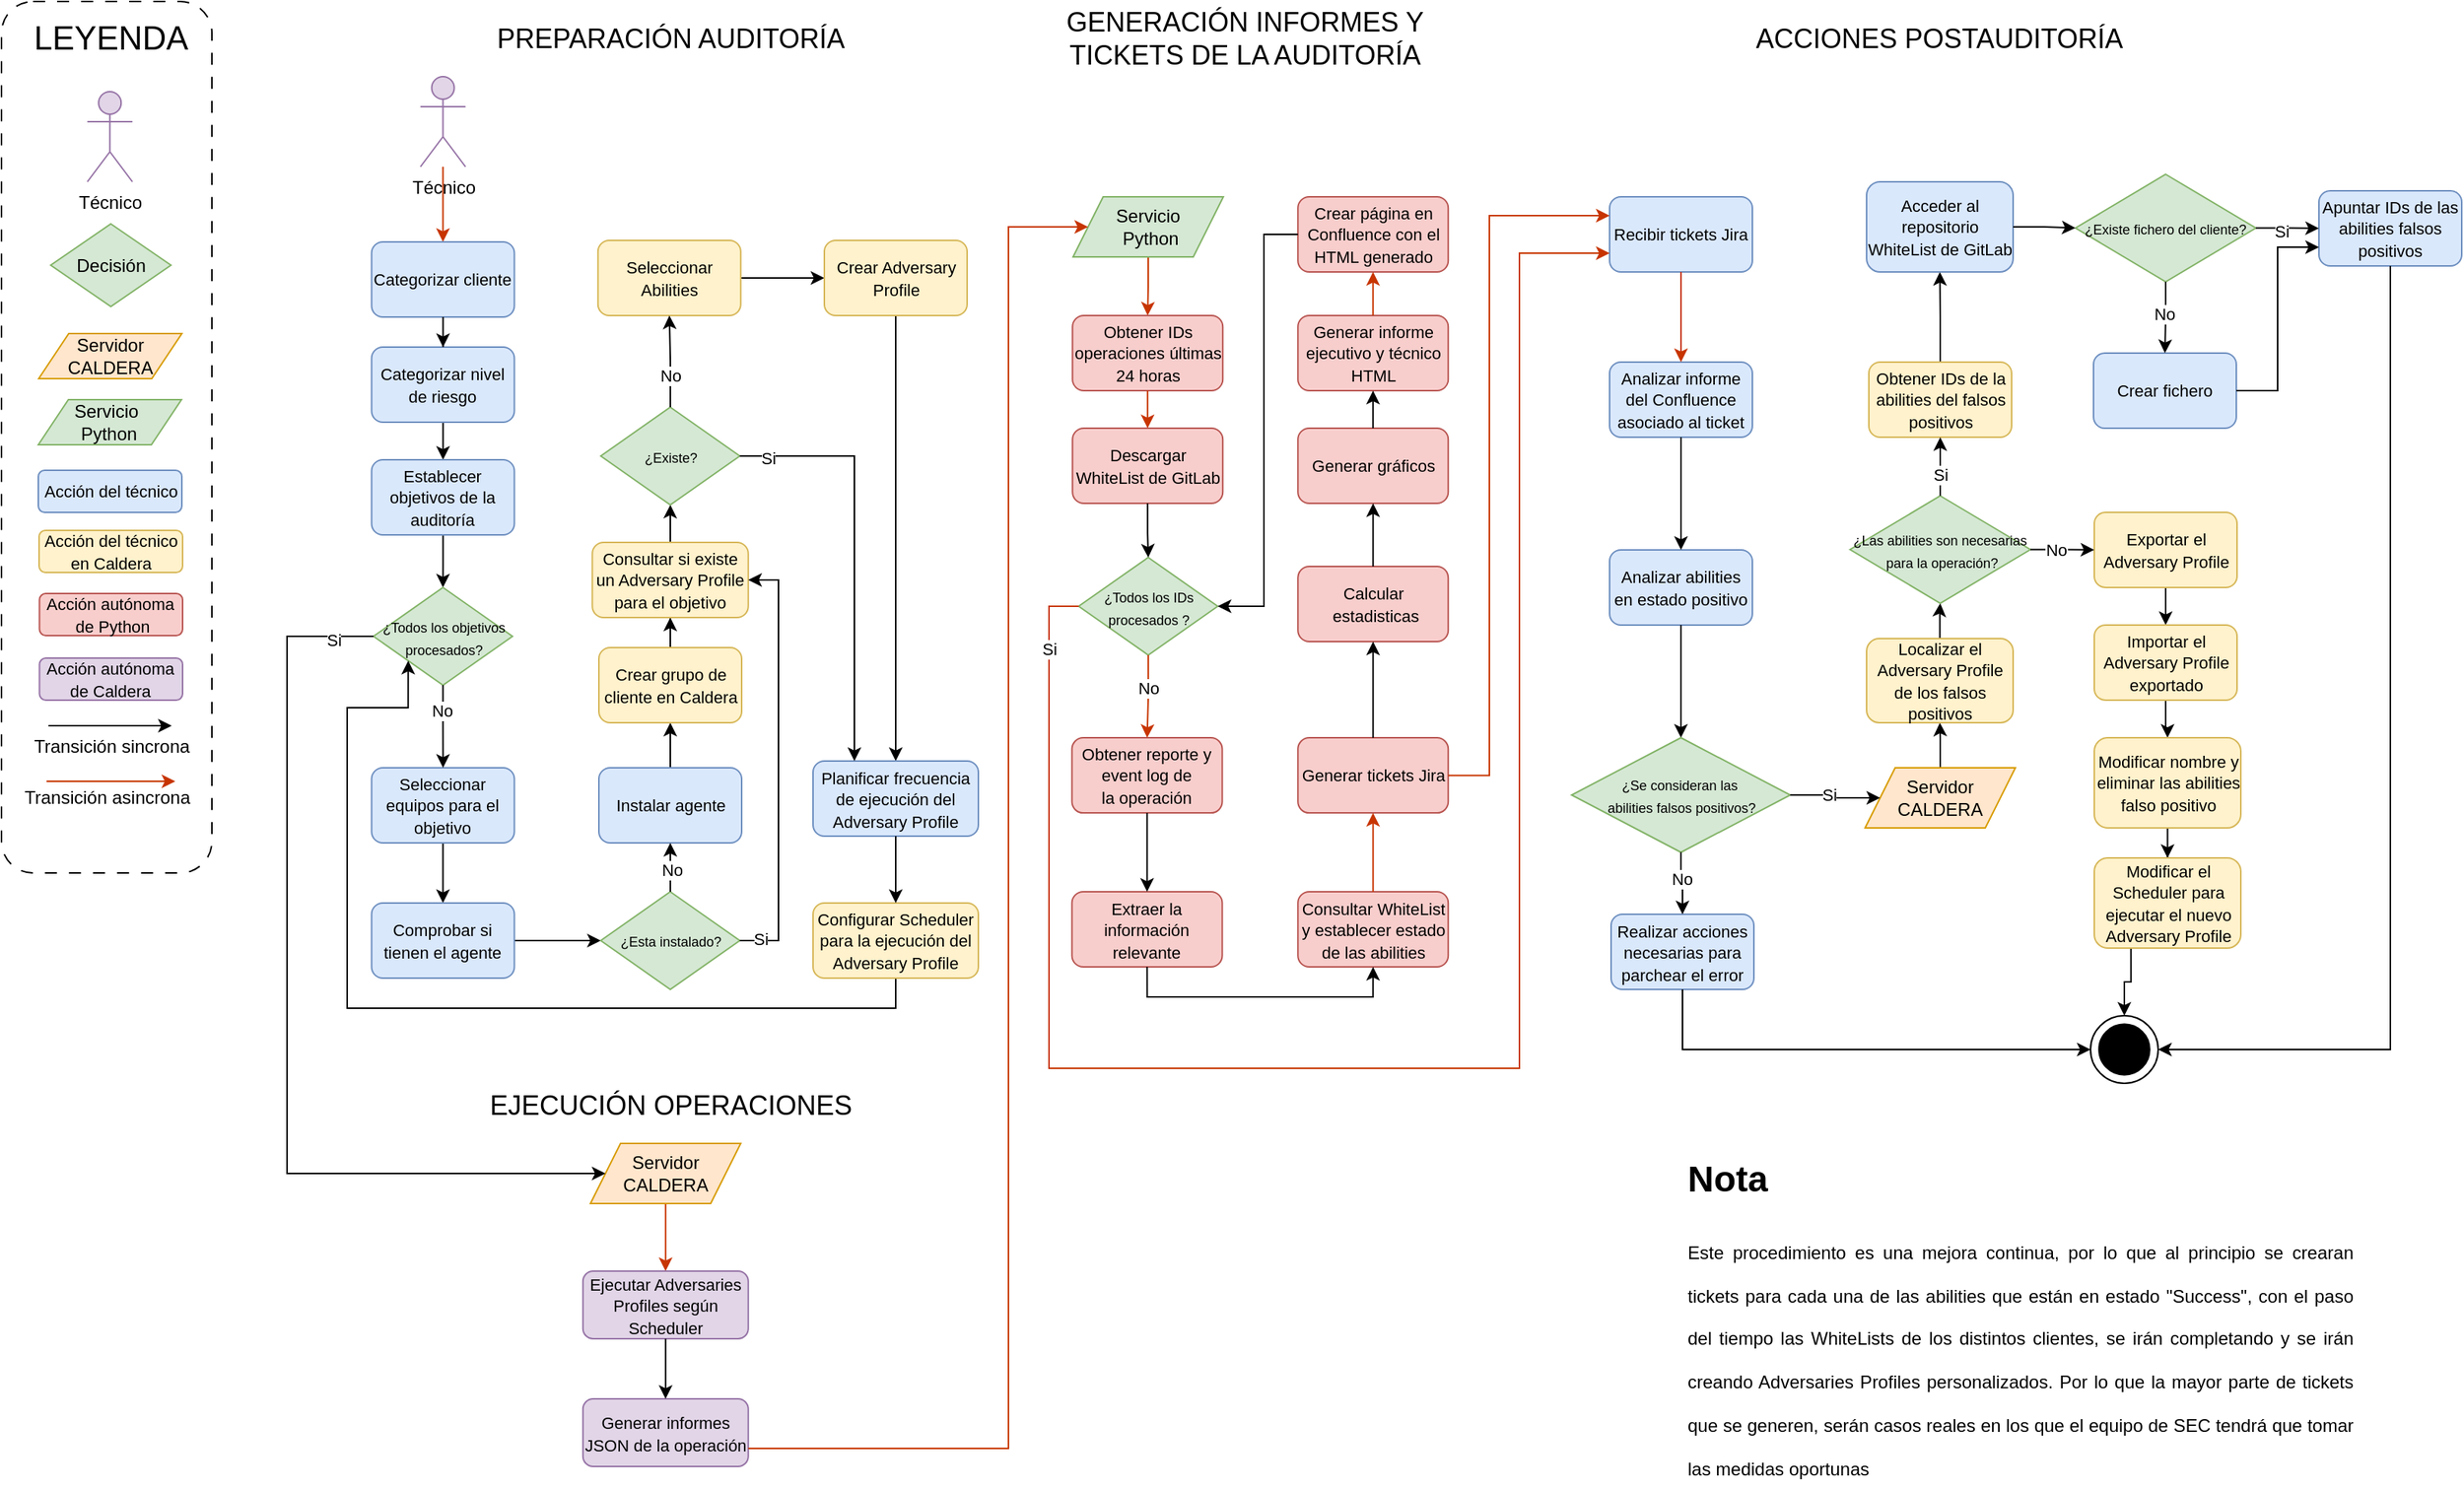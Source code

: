 <mxfile version="26.2.14">
  <diagram name="Page-1" id="4lJt6n3KHaHlPGgfd8Rw">
    <mxGraphModel dx="940" dy="547" grid="1" gridSize="10" guides="1" tooltips="1" connect="1" arrows="1" fold="1" page="1" pageScale="1" pageWidth="850" pageHeight="1100" math="0" shadow="0">
      <root>
        <mxCell id="0" />
        <mxCell id="1" parent="0" />
        <mxCell id="jFbIORV-L13zto1CHayP-26" style="edgeStyle=orthogonalEdgeStyle;rounded=0;orthogonalLoop=1;jettySize=auto;html=1;entryX=0.5;entryY=0;entryDx=0;entryDy=0;fillColor=#fa6800;strokeColor=#C73500;" parent="1" source="jFbIORV-L13zto1CHayP-18" target="jFbIORV-L13zto1CHayP-21" edge="1">
          <mxGeometry relative="1" as="geometry" />
        </mxCell>
        <mxCell id="jFbIORV-L13zto1CHayP-18" value="Técnico" style="shape=umlActor;verticalLabelPosition=bottom;verticalAlign=top;html=1;outlineConnect=0;fillColor=#e1d5e7;strokeColor=#9673a6;" parent="1" vertex="1">
          <mxGeometry x="288.75" y="60" width="30" height="60" as="geometry" />
        </mxCell>
        <mxCell id="jFbIORV-L13zto1CHayP-20" value="" style="group" parent="1" vertex="1" connectable="0">
          <mxGeometry x="256.25" y="170" width="95" height="50" as="geometry" />
        </mxCell>
        <mxCell id="jFbIORV-L13zto1CHayP-21" value="&lt;font style=&quot;font-size: 11px;&quot;&gt;Categorizar cliente&lt;/font&gt;" style="rounded=1;whiteSpace=wrap;html=1;fillColor=#dae8fc;strokeColor=#6c8ebf;" parent="jFbIORV-L13zto1CHayP-20" vertex="1">
          <mxGeometry width="95" height="50" as="geometry" />
        </mxCell>
        <mxCell id="jFbIORV-L13zto1CHayP-32" value="" style="edgeStyle=orthogonalEdgeStyle;rounded=0;orthogonalLoop=1;jettySize=auto;html=1;" parent="1" source="jFbIORV-L13zto1CHayP-28" target="jFbIORV-L13zto1CHayP-31" edge="1">
          <mxGeometry relative="1" as="geometry" />
        </mxCell>
        <mxCell id="jFbIORV-L13zto1CHayP-28" value="&lt;font style=&quot;font-size: 11px;&quot;&gt;Categorizar nivel de riesgo&lt;/font&gt;" style="rounded=1;whiteSpace=wrap;html=1;fillColor=#dae8fc;strokeColor=#6c8ebf;" parent="1" vertex="1">
          <mxGeometry x="256.25" y="240" width="95" height="50" as="geometry" />
        </mxCell>
        <mxCell id="jFbIORV-L13zto1CHayP-30" value="" style="edgeStyle=orthogonalEdgeStyle;rounded=0;orthogonalLoop=1;jettySize=auto;html=1;" parent="1" source="jFbIORV-L13zto1CHayP-21" target="jFbIORV-L13zto1CHayP-28" edge="1">
          <mxGeometry relative="1" as="geometry" />
        </mxCell>
        <mxCell id="jFbIORV-L13zto1CHayP-36" value="" style="edgeStyle=orthogonalEdgeStyle;rounded=0;orthogonalLoop=1;jettySize=auto;html=1;" parent="1" source="jFbIORV-L13zto1CHayP-31" target="jFbIORV-L13zto1CHayP-35" edge="1">
          <mxGeometry relative="1" as="geometry" />
        </mxCell>
        <mxCell id="jFbIORV-L13zto1CHayP-31" value="&lt;font style=&quot;font-size: 11px;&quot;&gt;Establecer objetivos de la auditoría&lt;/font&gt;" style="rounded=1;whiteSpace=wrap;html=1;fillColor=#dae8fc;strokeColor=#6c8ebf;" parent="1" vertex="1">
          <mxGeometry x="256.25" y="315" width="95" height="50" as="geometry" />
        </mxCell>
        <mxCell id="jFbIORV-L13zto1CHayP-34" value="" style="group" parent="1" vertex="1" connectable="0">
          <mxGeometry x="257.5" y="400" width="92.5" height="65" as="geometry" />
        </mxCell>
        <mxCell id="jFbIORV-L13zto1CHayP-35" value="&lt;font style=&quot;font-size: 9px;&quot;&gt;¿Todos los objetivos procesados?&lt;/font&gt;" style="rhombus;whiteSpace=wrap;html=1;fillColor=#d5e8d4;strokeColor=#82b366;" parent="jFbIORV-L13zto1CHayP-34" vertex="1">
          <mxGeometry width="92.5" height="65" as="geometry" />
        </mxCell>
        <mxCell id="jFbIORV-L13zto1CHayP-41" value="" style="edgeStyle=orthogonalEdgeStyle;rounded=0;orthogonalLoop=1;jettySize=auto;html=1;" parent="1" source="jFbIORV-L13zto1CHayP-37" target="jFbIORV-L13zto1CHayP-40" edge="1">
          <mxGeometry relative="1" as="geometry" />
        </mxCell>
        <mxCell id="jFbIORV-L13zto1CHayP-37" value="&lt;font style=&quot;font-size: 11px;&quot;&gt;Seleccionar equipos para el objetivo&lt;/font&gt;" style="rounded=1;whiteSpace=wrap;html=1;fillColor=#dae8fc;strokeColor=#6c8ebf;" parent="1" vertex="1">
          <mxGeometry x="256.25" y="520" width="95" height="50" as="geometry" />
        </mxCell>
        <mxCell id="jFbIORV-L13zto1CHayP-38" value="" style="edgeStyle=orthogonalEdgeStyle;rounded=0;orthogonalLoop=1;jettySize=auto;html=1;" parent="1" source="jFbIORV-L13zto1CHayP-35" target="jFbIORV-L13zto1CHayP-37" edge="1">
          <mxGeometry relative="1" as="geometry" />
        </mxCell>
        <mxCell id="jFbIORV-L13zto1CHayP-39" value="No" style="edgeLabel;html=1;align=center;verticalAlign=middle;resizable=0;points=[];" parent="jFbIORV-L13zto1CHayP-38" vertex="1" connectable="0">
          <mxGeometry x="-0.42" y="-1" relative="1" as="geometry">
            <mxPoint y="1" as="offset" />
          </mxGeometry>
        </mxCell>
        <mxCell id="jFbIORV-L13zto1CHayP-44" value="" style="edgeStyle=orthogonalEdgeStyle;rounded=0;orthogonalLoop=1;jettySize=auto;html=1;" parent="1" source="jFbIORV-L13zto1CHayP-40" target="jFbIORV-L13zto1CHayP-43" edge="1">
          <mxGeometry relative="1" as="geometry" />
        </mxCell>
        <mxCell id="jFbIORV-L13zto1CHayP-40" value="&lt;font style=&quot;font-size: 11px;&quot;&gt;Comprobar si tienen el agente&lt;/font&gt;" style="rounded=1;whiteSpace=wrap;html=1;fillColor=#dae8fc;strokeColor=#6c8ebf;" parent="1" vertex="1">
          <mxGeometry x="256.25" y="610" width="95" height="50" as="geometry" />
        </mxCell>
        <mxCell id="jFbIORV-L13zto1CHayP-42" value="" style="group" parent="1" vertex="1" connectable="0">
          <mxGeometry x="408.75" y="602.5" width="92.5" height="65" as="geometry" />
        </mxCell>
        <mxCell id="jFbIORV-L13zto1CHayP-43" value="&lt;font style=&quot;font-size: 9px;&quot;&gt;¿Esta instalado?&lt;/font&gt;" style="rhombus;whiteSpace=wrap;html=1;fillColor=#d5e8d4;strokeColor=#82b366;" parent="jFbIORV-L13zto1CHayP-42" vertex="1">
          <mxGeometry width="92.5" height="65" as="geometry" />
        </mxCell>
        <mxCell id="jFbIORV-L13zto1CHayP-52" value="" style="edgeStyle=orthogonalEdgeStyle;rounded=0;orthogonalLoop=1;jettySize=auto;html=1;" parent="1" source="jFbIORV-L13zto1CHayP-47" target="jFbIORV-L13zto1CHayP-51" edge="1">
          <mxGeometry relative="1" as="geometry" />
        </mxCell>
        <mxCell id="jFbIORV-L13zto1CHayP-47" value="&lt;font style=&quot;font-size: 11px;&quot;&gt;Instalar agente&lt;/font&gt;" style="rounded=1;whiteSpace=wrap;html=1;fillColor=#dae8fc;strokeColor=#6c8ebf;" parent="1" vertex="1">
          <mxGeometry x="407.5" y="520" width="95" height="50" as="geometry" />
        </mxCell>
        <mxCell id="jFbIORV-L13zto1CHayP-49" style="edgeStyle=orthogonalEdgeStyle;rounded=0;orthogonalLoop=1;jettySize=auto;html=1;entryX=0.5;entryY=1;entryDx=0;entryDy=0;" parent="1" source="jFbIORV-L13zto1CHayP-43" target="jFbIORV-L13zto1CHayP-47" edge="1">
          <mxGeometry relative="1" as="geometry" />
        </mxCell>
        <mxCell id="jFbIORV-L13zto1CHayP-50" value="No" style="edgeLabel;html=1;align=center;verticalAlign=middle;resizable=0;points=[];" parent="jFbIORV-L13zto1CHayP-49" vertex="1" connectable="0">
          <mxGeometry x="-0.207" y="-1" relative="1" as="geometry">
            <mxPoint y="-2" as="offset" />
          </mxGeometry>
        </mxCell>
        <mxCell id="jFbIORV-L13zto1CHayP-57" value="" style="edgeStyle=orthogonalEdgeStyle;rounded=0;orthogonalLoop=1;jettySize=auto;html=1;" parent="1" source="jFbIORV-L13zto1CHayP-51" target="jFbIORV-L13zto1CHayP-56" edge="1">
          <mxGeometry relative="1" as="geometry" />
        </mxCell>
        <mxCell id="jFbIORV-L13zto1CHayP-51" value="&lt;font style=&quot;font-size: 11px;&quot;&gt;Crear grupo de cliente en Caldera&lt;/font&gt;" style="rounded=1;whiteSpace=wrap;html=1;fillColor=#fff2cc;strokeColor=#d6b656;" parent="1" vertex="1">
          <mxGeometry x="407.5" y="440" width="95" height="50" as="geometry" />
        </mxCell>
        <mxCell id="jFbIORV-L13zto1CHayP-62" value="" style="edgeStyle=orthogonalEdgeStyle;rounded=0;orthogonalLoop=1;jettySize=auto;html=1;" parent="1" source="jFbIORV-L13zto1CHayP-56" target="jFbIORV-L13zto1CHayP-61" edge="1">
          <mxGeometry relative="1" as="geometry" />
        </mxCell>
        <mxCell id="jFbIORV-L13zto1CHayP-56" value="&lt;font style=&quot;font-size: 11px;&quot;&gt;Consultar si existe un Adversary Profile para el objetivo&lt;/font&gt;" style="rounded=1;whiteSpace=wrap;html=1;fillColor=#fff2cc;strokeColor=#d6b656;" parent="1" vertex="1">
          <mxGeometry x="403.13" y="370" width="103.75" height="50" as="geometry" />
        </mxCell>
        <mxCell id="jFbIORV-L13zto1CHayP-58" style="edgeStyle=orthogonalEdgeStyle;rounded=0;orthogonalLoop=1;jettySize=auto;html=1;entryX=1;entryY=0.5;entryDx=0;entryDy=0;" parent="1" source="jFbIORV-L13zto1CHayP-43" target="jFbIORV-L13zto1CHayP-56" edge="1">
          <mxGeometry relative="1" as="geometry">
            <Array as="points">
              <mxPoint x="527" y="635" />
              <mxPoint x="527" y="395" />
            </Array>
          </mxGeometry>
        </mxCell>
        <mxCell id="jFbIORV-L13zto1CHayP-59" value="Si" style="edgeLabel;html=1;align=center;verticalAlign=middle;resizable=0;points=[];" parent="jFbIORV-L13zto1CHayP-58" vertex="1" connectable="0">
          <mxGeometry x="-0.905" y="1" relative="1" as="geometry">
            <mxPoint as="offset" />
          </mxGeometry>
        </mxCell>
        <mxCell id="jFbIORV-L13zto1CHayP-60" value="" style="group" parent="1" vertex="1" connectable="0">
          <mxGeometry x="408.75" y="280" width="92.5" height="65" as="geometry" />
        </mxCell>
        <mxCell id="jFbIORV-L13zto1CHayP-61" value="&lt;font style=&quot;font-size: 9px;&quot;&gt;¿Existe?&lt;/font&gt;" style="rhombus;whiteSpace=wrap;html=1;fillColor=#d5e8d4;strokeColor=#82b366;" parent="jFbIORV-L13zto1CHayP-60" vertex="1">
          <mxGeometry width="92.5" height="65" as="geometry" />
        </mxCell>
        <mxCell id="jFbIORV-L13zto1CHayP-67" value="" style="edgeStyle=orthogonalEdgeStyle;rounded=0;orthogonalLoop=1;jettySize=auto;html=1;" parent="1" source="jFbIORV-L13zto1CHayP-63" target="jFbIORV-L13zto1CHayP-66" edge="1">
          <mxGeometry relative="1" as="geometry" />
        </mxCell>
        <mxCell id="jFbIORV-L13zto1CHayP-63" value="&lt;font style=&quot;font-size: 11px;&quot;&gt;Seleccionar Abilities&lt;/font&gt;" style="rounded=1;whiteSpace=wrap;html=1;fillColor=#fff2cc;strokeColor=#d6b656;" parent="1" vertex="1">
          <mxGeometry x="406.88" y="169" width="95" height="50" as="geometry" />
        </mxCell>
        <mxCell id="jFbIORV-L13zto1CHayP-64" value="" style="edgeStyle=orthogonalEdgeStyle;rounded=0;orthogonalLoop=1;jettySize=auto;html=1;" parent="1" source="jFbIORV-L13zto1CHayP-61" target="jFbIORV-L13zto1CHayP-63" edge="1">
          <mxGeometry relative="1" as="geometry" />
        </mxCell>
        <mxCell id="jFbIORV-L13zto1CHayP-65" value="No" style="edgeLabel;html=1;align=center;verticalAlign=middle;resizable=0;points=[];" parent="jFbIORV-L13zto1CHayP-64" vertex="1" connectable="0">
          <mxGeometry x="-0.308" relative="1" as="geometry">
            <mxPoint as="offset" />
          </mxGeometry>
        </mxCell>
        <mxCell id="jFbIORV-L13zto1CHayP-70" value="" style="edgeStyle=orthogonalEdgeStyle;rounded=0;orthogonalLoop=1;jettySize=auto;html=1;entryX=0.5;entryY=0;entryDx=0;entryDy=0;exitX=0.5;exitY=1;exitDx=0;exitDy=0;" parent="1" source="jFbIORV-L13zto1CHayP-66" target="jFbIORV-L13zto1CHayP-69" edge="1">
          <mxGeometry relative="1" as="geometry" />
        </mxCell>
        <mxCell id="jFbIORV-L13zto1CHayP-66" value="&lt;font style=&quot;font-size: 11px;&quot;&gt;Crear Adversary Profile&lt;/font&gt;" style="rounded=1;whiteSpace=wrap;html=1;fillColor=#fff2cc;strokeColor=#d6b656;" parent="1" vertex="1">
          <mxGeometry x="557.5" y="169" width="95" height="50" as="geometry" />
        </mxCell>
        <mxCell id="jFbIORV-L13zto1CHayP-68" value="" style="group" parent="1" vertex="1" connectable="0">
          <mxGeometry x="550" y="515.5" width="110" height="50" as="geometry" />
        </mxCell>
        <mxCell id="jFbIORV-L13zto1CHayP-69" value="&lt;font style=&quot;font-size: 11px;&quot;&gt;Planificar frecuencia de ejecución del Adversary Profile&lt;/font&gt;" style="rounded=1;whiteSpace=wrap;html=1;fillColor=#dae8fc;strokeColor=#6c8ebf;" parent="jFbIORV-L13zto1CHayP-68" vertex="1">
          <mxGeometry width="110" height="50" as="geometry" />
        </mxCell>
        <mxCell id="jFbIORV-L13zto1CHayP-71" style="edgeStyle=orthogonalEdgeStyle;rounded=0;orthogonalLoop=1;jettySize=auto;html=1;entryX=0.25;entryY=0;entryDx=0;entryDy=0;" parent="1" source="jFbIORV-L13zto1CHayP-61" target="jFbIORV-L13zto1CHayP-69" edge="1">
          <mxGeometry relative="1" as="geometry">
            <Array as="points">
              <mxPoint x="577" y="312" />
            </Array>
          </mxGeometry>
        </mxCell>
        <mxCell id="jFbIORV-L13zto1CHayP-72" value="Si" style="edgeLabel;html=1;align=center;verticalAlign=middle;resizable=0;points=[];" parent="jFbIORV-L13zto1CHayP-71" vertex="1" connectable="0">
          <mxGeometry x="-0.868" y="-1" relative="1" as="geometry">
            <mxPoint as="offset" />
          </mxGeometry>
        </mxCell>
        <mxCell id="jFbIORV-L13zto1CHayP-75" style="edgeStyle=orthogonalEdgeStyle;rounded=0;orthogonalLoop=1;jettySize=auto;html=1;entryX=0;entryY=1;entryDx=0;entryDy=0;" parent="1" source="jFbIORV-L13zto1CHayP-73" target="jFbIORV-L13zto1CHayP-35" edge="1">
          <mxGeometry relative="1" as="geometry">
            <Array as="points">
              <mxPoint x="605" y="680" />
              <mxPoint x="240" y="680" />
              <mxPoint x="240" y="480" />
              <mxPoint x="281" y="480" />
            </Array>
          </mxGeometry>
        </mxCell>
        <mxCell id="jFbIORV-L13zto1CHayP-73" value="&lt;font style=&quot;font-size: 11px;&quot;&gt;Configurar Scheduler para la ejecución del Adversary Profile&lt;/font&gt;" style="rounded=1;whiteSpace=wrap;html=1;fillColor=#fff2cc;strokeColor=#d6b656;" parent="1" vertex="1">
          <mxGeometry x="550" y="610" width="110" height="50" as="geometry" />
        </mxCell>
        <mxCell id="jFbIORV-L13zto1CHayP-74" value="" style="edgeStyle=orthogonalEdgeStyle;rounded=0;orthogonalLoop=1;jettySize=auto;html=1;" parent="1" source="jFbIORV-L13zto1CHayP-69" target="jFbIORV-L13zto1CHayP-73" edge="1">
          <mxGeometry relative="1" as="geometry" />
        </mxCell>
        <mxCell id="jFbIORV-L13zto1CHayP-76" value="&lt;font style=&quot;font-size: 18px;&quot;&gt;PREPARACIÓN AUDITORÍA&lt;/font&gt;" style="text;html=1;align=center;verticalAlign=middle;whiteSpace=wrap;rounded=0;" parent="1" vertex="1">
          <mxGeometry x="327.5" y="20" width="255" height="30" as="geometry" />
        </mxCell>
        <mxCell id="jFbIORV-L13zto1CHayP-82" value="" style="edgeStyle=orthogonalEdgeStyle;rounded=0;orthogonalLoop=1;jettySize=auto;html=1;fillColor=#fa6800;strokeColor=#C73500;" parent="1" source="jFbIORV-L13zto1CHayP-77" target="jFbIORV-L13zto1CHayP-81" edge="1">
          <mxGeometry relative="1" as="geometry" />
        </mxCell>
        <mxCell id="jFbIORV-L13zto1CHayP-77" value="Servidor CALDERA" style="shape=parallelogram;perimeter=parallelogramPerimeter;whiteSpace=wrap;html=1;fixedSize=1;fillColor=#ffe6cc;strokeColor=#d79b00;" parent="1" vertex="1">
          <mxGeometry x="401.88" y="770" width="100" height="40" as="geometry" />
        </mxCell>
        <mxCell id="jFbIORV-L13zto1CHayP-80" value="" style="group" parent="1" vertex="1" connectable="0">
          <mxGeometry x="396.88" y="855" width="110" height="45" as="geometry" />
        </mxCell>
        <mxCell id="jFbIORV-L13zto1CHayP-81" value="&lt;font style=&quot;font-size: 11px;&quot;&gt;Ejecutar Adversaries Profiles según Scheduler&lt;/font&gt;" style="rounded=1;whiteSpace=wrap;html=1;fillColor=#e1d5e7;strokeColor=#9673a6;" parent="jFbIORV-L13zto1CHayP-80" vertex="1">
          <mxGeometry width="110" height="45" as="geometry" />
        </mxCell>
        <mxCell id="jFbIORV-L13zto1CHayP-83" style="edgeStyle=orthogonalEdgeStyle;rounded=0;orthogonalLoop=1;jettySize=auto;html=1;entryX=0;entryY=0.5;entryDx=0;entryDy=0;exitX=0;exitY=0.5;exitDx=0;exitDy=0;" parent="1" source="jFbIORV-L13zto1CHayP-35" target="jFbIORV-L13zto1CHayP-77" edge="1">
          <mxGeometry relative="1" as="geometry">
            <Array as="points">
              <mxPoint x="200" y="433" />
              <mxPoint x="200" y="790" />
            </Array>
          </mxGeometry>
        </mxCell>
        <mxCell id="jFbIORV-L13zto1CHayP-84" value="Si" style="edgeLabel;html=1;align=center;verticalAlign=middle;resizable=0;points=[];" parent="jFbIORV-L13zto1CHayP-83" vertex="1" connectable="0">
          <mxGeometry x="-0.971" relative="1" as="geometry">
            <mxPoint x="-18" y="2" as="offset" />
          </mxGeometry>
        </mxCell>
        <mxCell id="jFbIORV-L13zto1CHayP-85" value="" style="group" parent="1" vertex="1" connectable="0">
          <mxGeometry x="396.88" y="940" width="110" height="45" as="geometry" />
        </mxCell>
        <mxCell id="jFbIORV-L13zto1CHayP-86" value="&lt;font style=&quot;font-size: 11px;&quot;&gt;Generar informes JSON de la operación&lt;/font&gt;" style="rounded=1;whiteSpace=wrap;html=1;fillColor=#e1d5e7;strokeColor=#9673a6;" parent="jFbIORV-L13zto1CHayP-85" vertex="1">
          <mxGeometry width="110" height="45" as="geometry" />
        </mxCell>
        <mxCell id="jFbIORV-L13zto1CHayP-87" value="" style="edgeStyle=orthogonalEdgeStyle;rounded=0;orthogonalLoop=1;jettySize=auto;html=1;" parent="1" source="jFbIORV-L13zto1CHayP-81" target="jFbIORV-L13zto1CHayP-86" edge="1">
          <mxGeometry relative="1" as="geometry" />
        </mxCell>
        <mxCell id="jFbIORV-L13zto1CHayP-96" style="edgeStyle=orthogonalEdgeStyle;rounded=0;orthogonalLoop=1;jettySize=auto;html=1;entryX=0.5;entryY=0;entryDx=0;entryDy=0;fillColor=#fa6800;strokeColor=#C73500;" parent="1" source="jFbIORV-L13zto1CHayP-89" target="jFbIORV-L13zto1CHayP-94" edge="1">
          <mxGeometry relative="1" as="geometry" />
        </mxCell>
        <mxCell id="jFbIORV-L13zto1CHayP-89" value="Servicio&lt;div&gt;&amp;nbsp;Python&lt;/div&gt;" style="shape=parallelogram;perimeter=parallelogramPerimeter;whiteSpace=wrap;html=1;fixedSize=1;fillColor=#d5e8d4;strokeColor=#82b366;" parent="1" vertex="1">
          <mxGeometry x="723" y="140" width="100" height="40" as="geometry" />
        </mxCell>
        <mxCell id="jFbIORV-L13zto1CHayP-90" value="&lt;font style=&quot;font-size: 18px;&quot;&gt;EJECUCIÓN OPERACIONES&lt;/font&gt;" style="text;html=1;align=center;verticalAlign=middle;whiteSpace=wrap;rounded=0;" parent="1" vertex="1">
          <mxGeometry x="327.5" y="730" width="255" height="30" as="geometry" />
        </mxCell>
        <mxCell id="jFbIORV-L13zto1CHayP-91" style="edgeStyle=orthogonalEdgeStyle;rounded=0;orthogonalLoop=1;jettySize=auto;html=1;entryX=0;entryY=0.5;entryDx=0;entryDy=0;fillColor=#fa6800;strokeColor=#C73500;" parent="1" source="jFbIORV-L13zto1CHayP-86" target="jFbIORV-L13zto1CHayP-89" edge="1">
          <mxGeometry relative="1" as="geometry">
            <Array as="points">
              <mxPoint x="680" y="973" />
              <mxPoint x="680" y="160" />
            </Array>
          </mxGeometry>
        </mxCell>
        <mxCell id="jFbIORV-L13zto1CHayP-92" value="&lt;font style=&quot;font-size: 18px;&quot;&gt;GENERACIÓN INFORMES Y TICKETS DE LA AUDITORÍA&lt;/font&gt;" style="text;html=1;align=center;verticalAlign=middle;whiteSpace=wrap;rounded=0;" parent="1" vertex="1">
          <mxGeometry x="710" y="20" width="255" height="30" as="geometry" />
        </mxCell>
        <mxCell id="jFbIORV-L13zto1CHayP-93" value="" style="group" parent="1" vertex="1" connectable="0">
          <mxGeometry x="720" y="219" width="100" height="50" as="geometry" />
        </mxCell>
        <mxCell id="jFbIORV-L13zto1CHayP-94" value="&lt;font style=&quot;font-size: 11px;&quot;&gt;Obtener IDs operaciones últimas 24 horas&lt;/font&gt;" style="rounded=1;whiteSpace=wrap;html=1;fillColor=#f8cecc;strokeColor=#b85450;" parent="jFbIORV-L13zto1CHayP-93" vertex="1">
          <mxGeometry x="2.632" width="100" height="50" as="geometry" />
        </mxCell>
        <mxCell id="jFbIORV-L13zto1CHayP-99" value="" style="group" parent="1" vertex="1" connectable="0">
          <mxGeometry x="726.75" y="380" width="92.5" height="65" as="geometry" />
        </mxCell>
        <mxCell id="jFbIORV-L13zto1CHayP-100" value="&lt;font style=&quot;font-size: 9px;&quot;&gt;¿Todos los IDs procesados ?&lt;/font&gt;" style="rhombus;whiteSpace=wrap;html=1;fillColor=#d5e8d4;strokeColor=#82b366;" parent="jFbIORV-L13zto1CHayP-99" vertex="1">
          <mxGeometry width="92.5" height="65" as="geometry" />
        </mxCell>
        <mxCell id="jFbIORV-L13zto1CHayP-102" value="" style="group" parent="1" vertex="1" connectable="0">
          <mxGeometry x="722.63" y="500.06" width="100" height="50" as="geometry" />
        </mxCell>
        <mxCell id="jFbIORV-L13zto1CHayP-103" value="&lt;span style=&quot;font-size: 11px;&quot;&gt;Obtener reporte y event log de la&amp;nbsp;operación&lt;/span&gt;" style="rounded=1;whiteSpace=wrap;html=1;fillColor=#f8cecc;strokeColor=#b85450;" parent="jFbIORV-L13zto1CHayP-102" vertex="1">
          <mxGeometry x="-0.368" width="100" height="50" as="geometry" />
        </mxCell>
        <mxCell id="jFbIORV-L13zto1CHayP-104" value="" style="edgeStyle=orthogonalEdgeStyle;rounded=0;orthogonalLoop=1;jettySize=auto;html=1;fillColor=#fa6800;strokeColor=#C73500;" parent="1" source="jFbIORV-L13zto1CHayP-100" target="jFbIORV-L13zto1CHayP-103" edge="1">
          <mxGeometry relative="1" as="geometry" />
        </mxCell>
        <mxCell id="jFbIORV-L13zto1CHayP-105" value="No" style="edgeLabel;html=1;align=center;verticalAlign=middle;resizable=0;points=[];" parent="jFbIORV-L13zto1CHayP-104" vertex="1" connectable="0">
          <mxGeometry x="-0.223" relative="1" as="geometry">
            <mxPoint as="offset" />
          </mxGeometry>
        </mxCell>
        <mxCell id="jFbIORV-L13zto1CHayP-106" value="" style="group" parent="1" vertex="1" connectable="0">
          <mxGeometry x="722.63" y="602.5" width="100" height="50" as="geometry" />
        </mxCell>
        <mxCell id="jFbIORV-L13zto1CHayP-107" value="&lt;span style=&quot;font-size: 11px;&quot;&gt;Extraer la información relevante&lt;/span&gt;" style="rounded=1;whiteSpace=wrap;html=1;fillColor=#f8cecc;strokeColor=#b85450;" parent="jFbIORV-L13zto1CHayP-106" vertex="1">
          <mxGeometry x="-0.368" width="100" height="50" as="geometry" />
        </mxCell>
        <mxCell id="jFbIORV-L13zto1CHayP-108" value="" style="edgeStyle=orthogonalEdgeStyle;rounded=0;orthogonalLoop=1;jettySize=auto;html=1;entryX=0.5;entryY=0;entryDx=0;entryDy=0;" parent="1" source="jFbIORV-L13zto1CHayP-103" target="jFbIORV-L13zto1CHayP-107" edge="1">
          <mxGeometry relative="1" as="geometry" />
        </mxCell>
        <mxCell id="jFbIORV-L13zto1CHayP-109" value="" style="group" parent="1" vertex="1" connectable="0">
          <mxGeometry x="873.0" y="602.5" width="100" height="50" as="geometry" />
        </mxCell>
        <mxCell id="jFbIORV-L13zto1CHayP-110" value="&lt;span style=&quot;font-size: 11px;&quot;&gt;Consultar WhiteList y establecer estado de las abilities&lt;/span&gt;" style="rounded=1;whiteSpace=wrap;html=1;fillColor=#f8cecc;strokeColor=#b85450;" parent="jFbIORV-L13zto1CHayP-109" vertex="1">
          <mxGeometry x="-0.368" width="100" height="50" as="geometry" />
        </mxCell>
        <mxCell id="jFbIORV-L13zto1CHayP-111" value="" style="edgeStyle=orthogonalEdgeStyle;rounded=0;orthogonalLoop=1;jettySize=auto;html=1;exitX=0.5;exitY=1;exitDx=0;exitDy=0;entryX=0.5;entryY=1;entryDx=0;entryDy=0;" parent="1" source="jFbIORV-L13zto1CHayP-107" target="jFbIORV-L13zto1CHayP-110" edge="1">
          <mxGeometry relative="1" as="geometry" />
        </mxCell>
        <mxCell id="jFbIORV-L13zto1CHayP-112" value="" style="group" parent="1" vertex="1" connectable="0">
          <mxGeometry x="723" y="294" width="100" height="50" as="geometry" />
        </mxCell>
        <mxCell id="jFbIORV-L13zto1CHayP-113" value="&lt;span style=&quot;font-size: 11px;&quot;&gt;Descargar WhiteList de GitLab&lt;/span&gt;" style="rounded=1;whiteSpace=wrap;html=1;fillColor=#f8cecc;strokeColor=#b85450;" parent="jFbIORV-L13zto1CHayP-112" vertex="1">
          <mxGeometry x="-0.368" width="100" height="50" as="geometry" />
        </mxCell>
        <mxCell id="jFbIORV-L13zto1CHayP-114" value="" style="edgeStyle=orthogonalEdgeStyle;rounded=0;orthogonalLoop=1;jettySize=auto;html=1;" parent="1" source="jFbIORV-L13zto1CHayP-113" target="jFbIORV-L13zto1CHayP-100" edge="1">
          <mxGeometry relative="1" as="geometry" />
        </mxCell>
        <mxCell id="jFbIORV-L13zto1CHayP-115" value="" style="edgeStyle=orthogonalEdgeStyle;rounded=0;orthogonalLoop=1;jettySize=auto;html=1;fillColor=#fa6800;strokeColor=#C73500;" parent="1" source="jFbIORV-L13zto1CHayP-94" target="jFbIORV-L13zto1CHayP-113" edge="1">
          <mxGeometry relative="1" as="geometry" />
        </mxCell>
        <mxCell id="jFbIORV-L13zto1CHayP-124" value="" style="group" parent="1" vertex="1" connectable="0">
          <mxGeometry x="873" y="386" width="100" height="50" as="geometry" />
        </mxCell>
        <mxCell id="jFbIORV-L13zto1CHayP-125" value="&lt;span style=&quot;font-size: 11px;&quot;&gt;Calcular&lt;/span&gt;&lt;div&gt;&lt;span style=&quot;font-size: 11px;&quot;&gt;&amp;nbsp;estadisticas&lt;/span&gt;&lt;/div&gt;" style="rounded=1;whiteSpace=wrap;html=1;fillColor=#f8cecc;strokeColor=#b85450;" parent="jFbIORV-L13zto1CHayP-124" vertex="1">
          <mxGeometry x="-0.368" width="100" height="50" as="geometry" />
        </mxCell>
        <mxCell id="jFbIORV-L13zto1CHayP-127" value="" style="group" parent="1" vertex="1" connectable="0">
          <mxGeometry x="873" y="294" width="100" height="50" as="geometry" />
        </mxCell>
        <mxCell id="jFbIORV-L13zto1CHayP-128" value="&lt;span style=&quot;font-size: 11px;&quot;&gt;Generar gráficos&lt;/span&gt;" style="rounded=1;whiteSpace=wrap;html=1;fillColor=#f8cecc;strokeColor=#b85450;" parent="jFbIORV-L13zto1CHayP-127" vertex="1">
          <mxGeometry x="-0.368" width="100" height="50" as="geometry" />
        </mxCell>
        <mxCell id="jFbIORV-L13zto1CHayP-129" value="" style="edgeStyle=orthogonalEdgeStyle;rounded=0;orthogonalLoop=1;jettySize=auto;html=1;" parent="1" source="jFbIORV-L13zto1CHayP-125" target="jFbIORV-L13zto1CHayP-128" edge="1">
          <mxGeometry relative="1" as="geometry" />
        </mxCell>
        <mxCell id="jFbIORV-L13zto1CHayP-130" value="" style="group" parent="1" vertex="1" connectable="0">
          <mxGeometry x="873" y="219.0" width="100" height="50" as="geometry" />
        </mxCell>
        <mxCell id="jFbIORV-L13zto1CHayP-131" value="&lt;span style=&quot;font-size: 11px;&quot;&gt;Generar informe ejecutivo y técnico HTML&lt;/span&gt;" style="rounded=1;whiteSpace=wrap;html=1;fillColor=#f8cecc;strokeColor=#b85450;" parent="jFbIORV-L13zto1CHayP-130" vertex="1">
          <mxGeometry x="-0.368" width="100" height="50" as="geometry" />
        </mxCell>
        <mxCell id="jFbIORV-L13zto1CHayP-132" value="" style="edgeStyle=orthogonalEdgeStyle;rounded=0;orthogonalLoop=1;jettySize=auto;html=1;" parent="1" source="jFbIORV-L13zto1CHayP-128" target="jFbIORV-L13zto1CHayP-131" edge="1">
          <mxGeometry relative="1" as="geometry" />
        </mxCell>
        <mxCell id="jFbIORV-L13zto1CHayP-133" value="" style="group" parent="1" vertex="1" connectable="0">
          <mxGeometry x="873.0" y="140" width="100" height="50" as="geometry" />
        </mxCell>
        <mxCell id="jFbIORV-L13zto1CHayP-134" value="&lt;span style=&quot;font-size: 11px;&quot;&gt;Crear página en Confluence con el HTML generado&lt;/span&gt;" style="rounded=1;whiteSpace=wrap;html=1;fillColor=#f8cecc;strokeColor=#b85450;" parent="jFbIORV-L13zto1CHayP-133" vertex="1">
          <mxGeometry x="-0.368" width="100" height="50" as="geometry" />
        </mxCell>
        <mxCell id="jFbIORV-L13zto1CHayP-135" value="" style="edgeStyle=orthogonalEdgeStyle;rounded=0;orthogonalLoop=1;jettySize=auto;html=1;fillColor=#fa6800;strokeColor=#C73500;" parent="1" source="jFbIORV-L13zto1CHayP-131" target="jFbIORV-L13zto1CHayP-134" edge="1">
          <mxGeometry relative="1" as="geometry" />
        </mxCell>
        <mxCell id="jFbIORV-L13zto1CHayP-138" value="" style="group" parent="1" vertex="1" connectable="0">
          <mxGeometry x="873" y="500.06" width="100" height="50" as="geometry" />
        </mxCell>
        <mxCell id="jFbIORV-L13zto1CHayP-139" value="&lt;span style=&quot;font-size: 11px;&quot;&gt;Generar tickets Jira&lt;/span&gt;" style="rounded=1;whiteSpace=wrap;html=1;fillColor=#f8cecc;strokeColor=#b85450;" parent="jFbIORV-L13zto1CHayP-138" vertex="1">
          <mxGeometry x="-0.368" width="100" height="50" as="geometry" />
        </mxCell>
        <mxCell id="jFbIORV-L13zto1CHayP-140" value="" style="edgeStyle=orthogonalEdgeStyle;rounded=0;orthogonalLoop=1;jettySize=auto;html=1;fillColor=#fa6800;strokeColor=#C73500;exitX=0.5;exitY=0;exitDx=0;exitDy=0;" parent="1" source="jFbIORV-L13zto1CHayP-110" target="jFbIORV-L13zto1CHayP-139" edge="1">
          <mxGeometry relative="1" as="geometry" />
        </mxCell>
        <mxCell id="jFbIORV-L13zto1CHayP-142" style="edgeStyle=orthogonalEdgeStyle;rounded=0;orthogonalLoop=1;jettySize=auto;html=1;entryX=0.5;entryY=1;entryDx=0;entryDy=0;" parent="1" source="jFbIORV-L13zto1CHayP-139" target="jFbIORV-L13zto1CHayP-125" edge="1">
          <mxGeometry relative="1" as="geometry" />
        </mxCell>
        <mxCell id="jFbIORV-L13zto1CHayP-144" style="edgeStyle=orthogonalEdgeStyle;rounded=0;orthogonalLoop=1;jettySize=auto;html=1;entryX=1;entryY=0.5;entryDx=0;entryDy=0;" parent="1" source="jFbIORV-L13zto1CHayP-134" target="jFbIORV-L13zto1CHayP-100" edge="1">
          <mxGeometry relative="1" as="geometry">
            <Array as="points">
              <mxPoint x="850" y="165" />
              <mxPoint x="850" y="412" />
            </Array>
          </mxGeometry>
        </mxCell>
        <mxCell id="jFbIORV-L13zto1CHayP-145" value="" style="group" parent="1" vertex="1" connectable="0">
          <mxGeometry x="1080" y="140" width="95" height="50" as="geometry" />
        </mxCell>
        <mxCell id="jFbIORV-L13zto1CHayP-146" value="&lt;font style=&quot;font-size: 11px;&quot;&gt;Recibir tickets Jira&lt;/font&gt;" style="rounded=1;whiteSpace=wrap;html=1;fillColor=#dae8fc;strokeColor=#6c8ebf;" parent="jFbIORV-L13zto1CHayP-145" vertex="1">
          <mxGeometry width="95" height="50" as="geometry" />
        </mxCell>
        <mxCell id="jFbIORV-L13zto1CHayP-147" style="edgeStyle=orthogonalEdgeStyle;rounded=0;orthogonalLoop=1;jettySize=auto;html=1;entryX=0;entryY=0.25;entryDx=0;entryDy=0;fillColor=#fa6800;strokeColor=#C73500;" parent="1" source="jFbIORV-L13zto1CHayP-139" target="jFbIORV-L13zto1CHayP-146" edge="1">
          <mxGeometry relative="1" as="geometry">
            <Array as="points">
              <mxPoint x="1000" y="525" />
              <mxPoint x="1000" y="153" />
            </Array>
          </mxGeometry>
        </mxCell>
        <mxCell id="jFbIORV-L13zto1CHayP-148" style="edgeStyle=orthogonalEdgeStyle;rounded=0;orthogonalLoop=1;jettySize=auto;html=1;entryX=0;entryY=0.75;entryDx=0;entryDy=0;exitX=0;exitY=0.5;exitDx=0;exitDy=0;fillColor=#fa6800;strokeColor=#C73500;" parent="1" source="jFbIORV-L13zto1CHayP-100" target="jFbIORV-L13zto1CHayP-146" edge="1">
          <mxGeometry relative="1" as="geometry">
            <Array as="points">
              <mxPoint x="707" y="413" />
              <mxPoint x="707" y="720" />
              <mxPoint x="1020" y="720" />
              <mxPoint x="1020" y="178" />
            </Array>
          </mxGeometry>
        </mxCell>
        <mxCell id="GFAancwY1ANhJtXCiPYH-28" value="Si" style="edgeLabel;html=1;align=center;verticalAlign=middle;resizable=0;points=[];" vertex="1" connectable="0" parent="jFbIORV-L13zto1CHayP-148">
          <mxGeometry x="-0.923" relative="1" as="geometry">
            <mxPoint as="offset" />
          </mxGeometry>
        </mxCell>
        <mxCell id="jFbIORV-L13zto1CHayP-149" value="&lt;font style=&quot;font-size: 18px;&quot;&gt;ACCIONES POSTAUDITORÍA&lt;/font&gt;" style="text;html=1;align=center;verticalAlign=middle;whiteSpace=wrap;rounded=0;" parent="1" vertex="1">
          <mxGeometry x="1172.25" y="20" width="255" height="30" as="geometry" />
        </mxCell>
        <mxCell id="jFbIORV-L13zto1CHayP-150" value="" style="group" parent="1" vertex="1" connectable="0">
          <mxGeometry x="1080" y="250" width="95" height="50" as="geometry" />
        </mxCell>
        <mxCell id="jFbIORV-L13zto1CHayP-151" value="&lt;font style=&quot;font-size: 11px;&quot;&gt;Analizar informe del Confluence asociado al ticket&lt;/font&gt;" style="rounded=1;whiteSpace=wrap;html=1;fillColor=#dae8fc;strokeColor=#6c8ebf;" parent="jFbIORV-L13zto1CHayP-150" vertex="1">
          <mxGeometry width="95" height="50" as="geometry" />
        </mxCell>
        <mxCell id="jFbIORV-L13zto1CHayP-152" value="" style="edgeStyle=orthogonalEdgeStyle;rounded=0;orthogonalLoop=1;jettySize=auto;html=1;fillColor=#fa6800;strokeColor=#C73500;" parent="1" source="jFbIORV-L13zto1CHayP-146" target="jFbIORV-L13zto1CHayP-151" edge="1">
          <mxGeometry relative="1" as="geometry" />
        </mxCell>
        <mxCell id="jFbIORV-L13zto1CHayP-153" value="" style="group" parent="1" vertex="1" connectable="0">
          <mxGeometry x="1080" y="375" width="95" height="50" as="geometry" />
        </mxCell>
        <mxCell id="jFbIORV-L13zto1CHayP-154" value="&lt;font style=&quot;font-size: 11px;&quot;&gt;Analizar abilities en estado positivo&lt;/font&gt;" style="rounded=1;whiteSpace=wrap;html=1;fillColor=#dae8fc;strokeColor=#6c8ebf;" parent="jFbIORV-L13zto1CHayP-153" vertex="1">
          <mxGeometry width="95" height="50" as="geometry" />
        </mxCell>
        <mxCell id="jFbIORV-L13zto1CHayP-155" value="" style="edgeStyle=orthogonalEdgeStyle;rounded=0;orthogonalLoop=1;jettySize=auto;html=1;" parent="1" source="jFbIORV-L13zto1CHayP-151" target="jFbIORV-L13zto1CHayP-154" edge="1">
          <mxGeometry relative="1" as="geometry" />
        </mxCell>
        <mxCell id="jFbIORV-L13zto1CHayP-158" value="" style="edgeStyle=orthogonalEdgeStyle;rounded=0;orthogonalLoop=1;jettySize=auto;html=1;entryX=0.5;entryY=0;entryDx=0;entryDy=0;" parent="1" source="jFbIORV-L13zto1CHayP-154" target="jFbIORV-L13zto1CHayP-160" edge="1">
          <mxGeometry relative="1" as="geometry">
            <mxPoint x="1127.083" y="387.023" as="targetPoint" />
          </mxGeometry>
        </mxCell>
        <mxCell id="jFbIORV-L13zto1CHayP-159" value="" style="group" parent="1" vertex="1" connectable="0">
          <mxGeometry x="1052.75" y="500" width="145.5" height="76.25" as="geometry" />
        </mxCell>
        <mxCell id="jFbIORV-L13zto1CHayP-160" value="&lt;font style=&quot;font-size: 9px;&quot;&gt;¿Se consideran las&amp;nbsp;&lt;/font&gt;&lt;div&gt;&lt;font style=&quot;font-size: 9px;&quot;&gt;abilities falsos positivos?&lt;/font&gt;&lt;/div&gt;" style="rhombus;whiteSpace=wrap;html=1;fillColor=#d5e8d4;strokeColor=#82b366;" parent="jFbIORV-L13zto1CHayP-159" vertex="1">
          <mxGeometry x="1.966" width="145.5" height="76.25" as="geometry" />
        </mxCell>
        <mxCell id="jFbIORV-L13zto1CHayP-163" value="" style="group" parent="1" vertex="1" connectable="0">
          <mxGeometry x="1081" y="617.5" width="95" height="50" as="geometry" />
        </mxCell>
        <mxCell id="jFbIORV-L13zto1CHayP-164" value="&lt;font style=&quot;font-size: 11px;&quot;&gt;Realizar acciones necesarias para parchear el error&lt;/font&gt;" style="rounded=1;whiteSpace=wrap;html=1;fillColor=#dae8fc;strokeColor=#6c8ebf;" parent="jFbIORV-L13zto1CHayP-163" vertex="1">
          <mxGeometry width="95" height="50" as="geometry" />
        </mxCell>
        <mxCell id="jFbIORV-L13zto1CHayP-165" value="" style="edgeStyle=orthogonalEdgeStyle;rounded=0;orthogonalLoop=1;jettySize=auto;html=1;" parent="1" source="jFbIORV-L13zto1CHayP-160" target="jFbIORV-L13zto1CHayP-164" edge="1">
          <mxGeometry relative="1" as="geometry" />
        </mxCell>
        <mxCell id="jFbIORV-L13zto1CHayP-166" value="No" style="edgeLabel;html=1;align=center;verticalAlign=middle;resizable=0;points=[];" parent="jFbIORV-L13zto1CHayP-165" vertex="1" connectable="0">
          <mxGeometry x="-0.17" relative="1" as="geometry">
            <mxPoint as="offset" />
          </mxGeometry>
        </mxCell>
        <mxCell id="jFbIORV-L13zto1CHayP-173" value="" style="edgeStyle=orthogonalEdgeStyle;rounded=0;orthogonalLoop=1;jettySize=auto;html=1;" parent="1" source="jFbIORV-L13zto1CHayP-169" target="jFbIORV-L13zto1CHayP-172" edge="1">
          <mxGeometry relative="1" as="geometry" />
        </mxCell>
        <mxCell id="jFbIORV-L13zto1CHayP-169" value="Servidor CALDERA" style="shape=parallelogram;perimeter=parallelogramPerimeter;whiteSpace=wrap;html=1;fixedSize=1;fillColor=#ffe6cc;strokeColor=#d79b00;" parent="1" vertex="1">
          <mxGeometry x="1250" y="520" width="100" height="40" as="geometry" />
        </mxCell>
        <mxCell id="jFbIORV-L13zto1CHayP-170" value="" style="edgeStyle=orthogonalEdgeStyle;rounded=0;orthogonalLoop=1;jettySize=auto;html=1;" parent="1" source="jFbIORV-L13zto1CHayP-160" target="jFbIORV-L13zto1CHayP-169" edge="1">
          <mxGeometry relative="1" as="geometry" />
        </mxCell>
        <mxCell id="jFbIORV-L13zto1CHayP-171" value="Si" style="edgeLabel;html=1;align=center;verticalAlign=middle;resizable=0;points=[];" parent="jFbIORV-L13zto1CHayP-170" vertex="1" connectable="0">
          <mxGeometry x="0.05" y="-2" relative="1" as="geometry">
            <mxPoint x="-5" y="-4" as="offset" />
          </mxGeometry>
        </mxCell>
        <mxCell id="jFbIORV-L13zto1CHayP-179" value="" style="edgeStyle=orthogonalEdgeStyle;rounded=0;orthogonalLoop=1;jettySize=auto;html=1;" parent="1" source="jFbIORV-L13zto1CHayP-172" target="jFbIORV-L13zto1CHayP-177" edge="1">
          <mxGeometry relative="1" as="geometry" />
        </mxCell>
        <mxCell id="jFbIORV-L13zto1CHayP-172" value="&lt;font style=&quot;font-size: 11px;&quot;&gt;Localizar el Adversary Profile de los falsos positivos&lt;/font&gt;" style="rounded=1;whiteSpace=wrap;html=1;fillColor=#fff2cc;strokeColor=#d6b656;" parent="1" vertex="1">
          <mxGeometry x="1251" y="434" width="97.5" height="56" as="geometry" />
        </mxCell>
        <mxCell id="jFbIORV-L13zto1CHayP-176" value="" style="group" parent="1" vertex="1" connectable="0">
          <mxGeometry x="1240" y="328.5" width="120" height="71.5" as="geometry" />
        </mxCell>
        <mxCell id="jFbIORV-L13zto1CHayP-177" value="&lt;font style=&quot;font-size: 9px;&quot;&gt;¿Las abilities son necesarias&lt;/font&gt;&lt;div&gt;&lt;font style=&quot;font-size: 9px;&quot;&gt;&amp;nbsp;para la operación?&lt;/font&gt;&lt;/div&gt;" style="rhombus;whiteSpace=wrap;html=1;fillColor=#d5e8d4;strokeColor=#82b366;" parent="jFbIORV-L13zto1CHayP-176" vertex="1">
          <mxGeometry x="0.002" y="10.5" width="120" height="71.5" as="geometry" />
        </mxCell>
        <mxCell id="jFbIORV-L13zto1CHayP-185" value="" style="edgeStyle=orthogonalEdgeStyle;rounded=0;orthogonalLoop=1;jettySize=auto;html=1;" parent="1" source="jFbIORV-L13zto1CHayP-180" target="jFbIORV-L13zto1CHayP-184" edge="1">
          <mxGeometry relative="1" as="geometry" />
        </mxCell>
        <mxCell id="jFbIORV-L13zto1CHayP-180" value="&lt;font style=&quot;font-size: 11px;&quot;&gt;Obtener IDs de la abilities del falsos positivos&lt;/font&gt;" style="rounded=1;whiteSpace=wrap;html=1;fillColor=#fff2cc;strokeColor=#d6b656;" parent="1" vertex="1">
          <mxGeometry x="1252.5" y="250" width="95" height="50" as="geometry" />
        </mxCell>
        <mxCell id="jFbIORV-L13zto1CHayP-181" value="" style="edgeStyle=orthogonalEdgeStyle;rounded=0;orthogonalLoop=1;jettySize=auto;html=1;" parent="1" source="jFbIORV-L13zto1CHayP-177" target="jFbIORV-L13zto1CHayP-180" edge="1">
          <mxGeometry relative="1" as="geometry" />
        </mxCell>
        <mxCell id="jFbIORV-L13zto1CHayP-182" value="Si" style="edgeLabel;html=1;align=center;verticalAlign=middle;resizable=0;points=[];" parent="jFbIORV-L13zto1CHayP-181" vertex="1" connectable="0">
          <mxGeometry x="-0.471" y="-2" relative="1" as="geometry">
            <mxPoint x="-2" y="-3" as="offset" />
          </mxGeometry>
        </mxCell>
        <mxCell id="jFbIORV-L13zto1CHayP-183" value="" style="group" parent="1" vertex="1" connectable="0">
          <mxGeometry x="1251" y="130" width="97.5" height="60" as="geometry" />
        </mxCell>
        <mxCell id="jFbIORV-L13zto1CHayP-184" value="&lt;font style=&quot;font-size: 11px;&quot;&gt;Acceder al repositorio WhiteList de GitLab&lt;/font&gt;" style="rounded=1;whiteSpace=wrap;html=1;fillColor=#dae8fc;strokeColor=#6c8ebf;" parent="jFbIORV-L13zto1CHayP-183" vertex="1">
          <mxGeometry width="97.5" height="60" as="geometry" />
        </mxCell>
        <mxCell id="jFbIORV-L13zto1CHayP-186" value="" style="group" parent="1" vertex="1" connectable="0">
          <mxGeometry x="1390" y="115.5" width="120" height="71.5" as="geometry" />
        </mxCell>
        <mxCell id="jFbIORV-L13zto1CHayP-187" value="&lt;span style=&quot;font-size: 9px;&quot;&gt;¿Existe fichero del cliente?&lt;/span&gt;" style="rhombus;whiteSpace=wrap;html=1;fillColor=#d5e8d4;strokeColor=#82b366;" parent="jFbIORV-L13zto1CHayP-186" vertex="1">
          <mxGeometry x="0.002" y="9.5" width="120" height="71.5" as="geometry" />
        </mxCell>
        <mxCell id="jFbIORV-L13zto1CHayP-188" value="" style="edgeStyle=orthogonalEdgeStyle;rounded=0;orthogonalLoop=1;jettySize=auto;html=1;" parent="1" source="jFbIORV-L13zto1CHayP-184" target="jFbIORV-L13zto1CHayP-187" edge="1">
          <mxGeometry relative="1" as="geometry" />
        </mxCell>
        <mxCell id="jFbIORV-L13zto1CHayP-191" value="" style="group" parent="1" vertex="1" connectable="0">
          <mxGeometry x="1400" y="244" width="95" height="50" as="geometry" />
        </mxCell>
        <mxCell id="jFbIORV-L13zto1CHayP-192" value="&lt;font style=&quot;font-size: 11px;&quot;&gt;Crear fichero&lt;/font&gt;" style="rounded=1;whiteSpace=wrap;html=1;fillColor=#dae8fc;strokeColor=#6c8ebf;" parent="jFbIORV-L13zto1CHayP-191" vertex="1">
          <mxGeometry x="2" width="95" height="50" as="geometry" />
        </mxCell>
        <mxCell id="jFbIORV-L13zto1CHayP-193" value="" style="edgeStyle=orthogonalEdgeStyle;rounded=0;orthogonalLoop=1;jettySize=auto;html=1;" parent="1" source="jFbIORV-L13zto1CHayP-187" target="jFbIORV-L13zto1CHayP-192" edge="1">
          <mxGeometry relative="1" as="geometry" />
        </mxCell>
        <mxCell id="jFbIORV-L13zto1CHayP-194" value="No" style="edgeLabel;html=1;align=center;verticalAlign=middle;resizable=0;points=[];" parent="jFbIORV-L13zto1CHayP-193" vertex="1" connectable="0">
          <mxGeometry x="-0.097" y="-1" relative="1" as="geometry">
            <mxPoint as="offset" />
          </mxGeometry>
        </mxCell>
        <mxCell id="jFbIORV-L13zto1CHayP-195" value="" style="group" parent="1" vertex="1" connectable="0">
          <mxGeometry x="1550" y="140" width="95" height="50" as="geometry" />
        </mxCell>
        <mxCell id="jFbIORV-L13zto1CHayP-196" value="&lt;font style=&quot;font-size: 11px;&quot;&gt;Apuntar IDs de las abilities falsos positivos&lt;/font&gt;" style="rounded=1;whiteSpace=wrap;html=1;fillColor=#dae8fc;strokeColor=#6c8ebf;" parent="jFbIORV-L13zto1CHayP-195" vertex="1">
          <mxGeometry x="2" y="-4" width="95" height="50" as="geometry" />
        </mxCell>
        <mxCell id="jFbIORV-L13zto1CHayP-197" value="" style="edgeStyle=orthogonalEdgeStyle;rounded=0;orthogonalLoop=1;jettySize=auto;html=1;" parent="1" source="jFbIORV-L13zto1CHayP-187" target="jFbIORV-L13zto1CHayP-196" edge="1">
          <mxGeometry relative="1" as="geometry" />
        </mxCell>
        <mxCell id="jFbIORV-L13zto1CHayP-198" value="Si" style="edgeLabel;html=1;align=center;verticalAlign=middle;resizable=0;points=[];" parent="jFbIORV-L13zto1CHayP-197" vertex="1" connectable="0">
          <mxGeometry x="-0.211" y="-2" relative="1" as="geometry">
            <mxPoint as="offset" />
          </mxGeometry>
        </mxCell>
        <mxCell id="jFbIORV-L13zto1CHayP-199" style="edgeStyle=orthogonalEdgeStyle;rounded=0;orthogonalLoop=1;jettySize=auto;html=1;entryX=0;entryY=0.75;entryDx=0;entryDy=0;" parent="1" source="jFbIORV-L13zto1CHayP-192" target="jFbIORV-L13zto1CHayP-196" edge="1">
          <mxGeometry relative="1" as="geometry" />
        </mxCell>
        <mxCell id="jFbIORV-L13zto1CHayP-204" value="" style="edgeStyle=orthogonalEdgeStyle;rounded=0;orthogonalLoop=1;jettySize=auto;html=1;" parent="1" source="jFbIORV-L13zto1CHayP-200" target="jFbIORV-L13zto1CHayP-203" edge="1">
          <mxGeometry relative="1" as="geometry" />
        </mxCell>
        <mxCell id="jFbIORV-L13zto1CHayP-200" value="&lt;font style=&quot;font-size: 11px;&quot;&gt;Exportar el Adversary Profile&lt;/font&gt;" style="rounded=1;whiteSpace=wrap;html=1;fillColor=#fff2cc;strokeColor=#d6b656;" parent="1" vertex="1">
          <mxGeometry x="1402.5" y="350" width="95" height="50" as="geometry" />
        </mxCell>
        <mxCell id="jFbIORV-L13zto1CHayP-201" value="" style="edgeStyle=orthogonalEdgeStyle;rounded=0;orthogonalLoop=1;jettySize=auto;html=1;" parent="1" source="jFbIORV-L13zto1CHayP-177" target="jFbIORV-L13zto1CHayP-200" edge="1">
          <mxGeometry relative="1" as="geometry" />
        </mxCell>
        <mxCell id="jFbIORV-L13zto1CHayP-202" value="No" style="edgeLabel;html=1;align=center;verticalAlign=middle;resizable=0;points=[];" parent="jFbIORV-L13zto1CHayP-201" vertex="1" connectable="0">
          <mxGeometry x="-0.22" relative="1" as="geometry">
            <mxPoint as="offset" />
          </mxGeometry>
        </mxCell>
        <mxCell id="jFbIORV-L13zto1CHayP-206" value="" style="edgeStyle=orthogonalEdgeStyle;rounded=0;orthogonalLoop=1;jettySize=auto;html=1;" parent="1" source="jFbIORV-L13zto1CHayP-203" target="jFbIORV-L13zto1CHayP-205" edge="1">
          <mxGeometry relative="1" as="geometry" />
        </mxCell>
        <mxCell id="jFbIORV-L13zto1CHayP-203" value="&lt;span style=&quot;font-size: 11px;&quot;&gt;Importar el Adversary Profile exportado&lt;/span&gt;" style="rounded=1;whiteSpace=wrap;html=1;fillColor=#fff2cc;strokeColor=#d6b656;" parent="1" vertex="1">
          <mxGeometry x="1402.5" y="425" width="95" height="50" as="geometry" />
        </mxCell>
        <mxCell id="jFbIORV-L13zto1CHayP-208" value="" style="edgeStyle=orthogonalEdgeStyle;rounded=0;orthogonalLoop=1;jettySize=auto;html=1;" parent="1" source="jFbIORV-L13zto1CHayP-205" target="jFbIORV-L13zto1CHayP-207" edge="1">
          <mxGeometry relative="1" as="geometry" />
        </mxCell>
        <mxCell id="jFbIORV-L13zto1CHayP-205" value="&lt;span style=&quot;font-size: 11px;&quot;&gt;Modificar nombre y eliminar las abilities falso positivo&lt;/span&gt;" style="rounded=1;whiteSpace=wrap;html=1;fillColor=#fff2cc;strokeColor=#d6b656;" parent="1" vertex="1">
          <mxGeometry x="1402.5" y="500" width="97.5" height="60" as="geometry" />
        </mxCell>
        <mxCell id="GFAancwY1ANhJtXCiPYH-29" style="edgeStyle=orthogonalEdgeStyle;rounded=0;orthogonalLoop=1;jettySize=auto;html=1;entryX=0.5;entryY=0;entryDx=0;entryDy=0;exitX=0.25;exitY=1;exitDx=0;exitDy=0;" edge="1" parent="1" source="jFbIORV-L13zto1CHayP-207" target="GFAancwY1ANhJtXCiPYH-24">
          <mxGeometry relative="1" as="geometry" />
        </mxCell>
        <mxCell id="jFbIORV-L13zto1CHayP-207" value="&lt;span style=&quot;font-size: 11px;&quot;&gt;Modificar el Scheduler para ejecutar el nuevo Adversary Profile&lt;/span&gt;" style="rounded=1;whiteSpace=wrap;html=1;fillColor=#fff2cc;strokeColor=#d6b656;" parent="1" vertex="1">
          <mxGeometry x="1402.5" y="580" width="97.5" height="60" as="geometry" />
        </mxCell>
        <mxCell id="GFAancwY1ANhJtXCiPYH-1" value="" style="group" vertex="1" connectable="0" parent="1">
          <mxGeometry x="10" y="10" width="140" height="580" as="geometry" />
        </mxCell>
        <mxCell id="GFAancwY1ANhJtXCiPYH-2" value="" style="rounded=1;whiteSpace=wrap;html=1;dashed=1;dashPattern=8 8;" vertex="1" parent="GFAancwY1ANhJtXCiPYH-1">
          <mxGeometry width="140" height="580" as="geometry" />
        </mxCell>
        <mxCell id="GFAancwY1ANhJtXCiPYH-3" value="&lt;font style=&quot;font-size: 22px;&quot;&gt;LEYENDA&lt;/font&gt;" style="text;html=1;align=center;verticalAlign=middle;whiteSpace=wrap;rounded=0;" vertex="1" parent="GFAancwY1ANhJtXCiPYH-1">
          <mxGeometry x="42.75" y="10" width="60" height="30" as="geometry" />
        </mxCell>
        <mxCell id="GFAancwY1ANhJtXCiPYH-4" value="Técnico" style="shape=umlActor;verticalLabelPosition=bottom;verticalAlign=top;html=1;outlineConnect=0;fillColor=#e1d5e7;strokeColor=#9673a6;" vertex="1" parent="GFAancwY1ANhJtXCiPYH-1">
          <mxGeometry x="57.12" y="60" width="30" height="60" as="geometry" />
        </mxCell>
        <mxCell id="GFAancwY1ANhJtXCiPYH-5" value="Servidor CALDERA" style="shape=parallelogram;perimeter=parallelogramPerimeter;whiteSpace=wrap;html=1;fixedSize=1;fillColor=#ffe6cc;strokeColor=#d79b00;" vertex="1" parent="GFAancwY1ANhJtXCiPYH-1">
          <mxGeometry x="24.75" y="221" width="95.25" height="30" as="geometry" />
        </mxCell>
        <mxCell id="GFAancwY1ANhJtXCiPYH-6" value="" style="group" vertex="1" connectable="0" parent="GFAancwY1ANhJtXCiPYH-1">
          <mxGeometry x="24.5" y="312" width="95.5" height="28" as="geometry" />
        </mxCell>
        <mxCell id="GFAancwY1ANhJtXCiPYH-7" value="&lt;font style=&quot;font-size: 11px;&quot;&gt;Acción del técnico&lt;/font&gt;" style="rounded=1;whiteSpace=wrap;html=1;fillColor=#dae8fc;strokeColor=#6c8ebf;" vertex="1" parent="GFAancwY1ANhJtXCiPYH-6">
          <mxGeometry width="95.5" height="28" as="geometry" />
        </mxCell>
        <mxCell id="GFAancwY1ANhJtXCiPYH-8" value="" style="group" vertex="1" connectable="0" parent="GFAancwY1ANhJtXCiPYH-1">
          <mxGeometry x="32.75" y="148" width="80" height="55" as="geometry" />
        </mxCell>
        <mxCell id="GFAancwY1ANhJtXCiPYH-9" value="Decisión" style="rhombus;whiteSpace=wrap;html=1;fillColor=#d5e8d4;strokeColor=#82b366;" vertex="1" parent="GFAancwY1ANhJtXCiPYH-8">
          <mxGeometry width="80" height="55" as="geometry" />
        </mxCell>
        <mxCell id="GFAancwY1ANhJtXCiPYH-10" value="" style="group" vertex="1" connectable="0" parent="GFAancwY1ANhJtXCiPYH-1">
          <mxGeometry x="25.25" y="394" width="95.25" height="28" as="geometry" />
        </mxCell>
        <mxCell id="GFAancwY1ANhJtXCiPYH-11" value="&lt;font style=&quot;font-size: 11px;&quot;&gt;Acción autónoma&lt;/font&gt;&lt;div&gt;&lt;font style=&quot;font-size: 11px;&quot;&gt;&amp;nbsp;de Python&lt;/font&gt;&lt;/div&gt;" style="rounded=1;whiteSpace=wrap;html=1;fillColor=#f8cecc;strokeColor=#b85450;" vertex="1" parent="GFAancwY1ANhJtXCiPYH-10">
          <mxGeometry width="95.25" height="28" as="geometry" />
        </mxCell>
        <mxCell id="GFAancwY1ANhJtXCiPYH-12" value="" style="group" vertex="1" connectable="0" parent="GFAancwY1ANhJtXCiPYH-1">
          <mxGeometry x="25" y="352" width="95.5" height="28" as="geometry" />
        </mxCell>
        <mxCell id="GFAancwY1ANhJtXCiPYH-13" value="&lt;font style=&quot;font-size: 11px;&quot;&gt;Acción del técnico en Caldera&lt;/font&gt;" style="rounded=1;whiteSpace=wrap;html=1;fillColor=#fff2cc;strokeColor=#d6b656;" vertex="1" parent="GFAancwY1ANhJtXCiPYH-12">
          <mxGeometry width="95.5" height="28" as="geometry" />
        </mxCell>
        <mxCell id="GFAancwY1ANhJtXCiPYH-14" value="" style="group" vertex="1" connectable="0" parent="GFAancwY1ANhJtXCiPYH-1">
          <mxGeometry x="25.25" y="437" width="95.25" height="28" as="geometry" />
        </mxCell>
        <mxCell id="GFAancwY1ANhJtXCiPYH-15" value="&lt;font style=&quot;font-size: 11px;&quot;&gt;Acción autónoma de Caldera&lt;/font&gt;" style="rounded=1;whiteSpace=wrap;html=1;fillColor=#e1d5e7;strokeColor=#9673a6;" vertex="1" parent="GFAancwY1ANhJtXCiPYH-14">
          <mxGeometry width="95.25" height="28" as="geometry" />
        </mxCell>
        <mxCell id="GFAancwY1ANhJtXCiPYH-16" value="Servicio&amp;nbsp;&lt;div&gt;Python&lt;/div&gt;" style="shape=parallelogram;perimeter=parallelogramPerimeter;whiteSpace=wrap;html=1;fixedSize=1;fillColor=#d5e8d4;strokeColor=#82b366;" vertex="1" parent="GFAancwY1ANhJtXCiPYH-1">
          <mxGeometry x="24.49" y="265" width="95.25" height="30" as="geometry" />
        </mxCell>
        <mxCell id="GFAancwY1ANhJtXCiPYH-17" value="" style="endArrow=classic;html=1;rounded=0;fillColor=#fa6800;strokeColor=#C73500;" edge="1" parent="GFAancwY1ANhJtXCiPYH-1">
          <mxGeometry width="50" height="50" relative="1" as="geometry">
            <mxPoint x="30" y="519" as="sourcePoint" />
            <mxPoint x="115.63" y="519" as="targetPoint" />
          </mxGeometry>
        </mxCell>
        <mxCell id="GFAancwY1ANhJtXCiPYH-18" value="Transición&amp;nbsp;asincrona" style="text;html=1;align=center;verticalAlign=middle;resizable=0;points=[];autosize=1;strokeColor=none;fillColor=none;" vertex="1" parent="GFAancwY1ANhJtXCiPYH-1">
          <mxGeometry x="5.0" y="515" width="130" height="30" as="geometry" />
        </mxCell>
        <mxCell id="GFAancwY1ANhJtXCiPYH-19" value="" style="endArrow=classic;html=1;rounded=0;" edge="1" parent="GFAancwY1ANhJtXCiPYH-1">
          <mxGeometry width="50" height="50" relative="1" as="geometry">
            <mxPoint x="31.257" y="482" as="sourcePoint" />
            <mxPoint x="113.262" y="482" as="targetPoint" />
          </mxGeometry>
        </mxCell>
        <mxCell id="GFAancwY1ANhJtXCiPYH-20" value="Transición sincrona" style="text;html=1;align=center;verticalAlign=middle;resizable=0;points=[];autosize=1;strokeColor=none;fillColor=none;" vertex="1" parent="GFAancwY1ANhJtXCiPYH-1">
          <mxGeometry x="7.87" y="480.5" width="130" height="30" as="geometry" />
        </mxCell>
        <mxCell id="GFAancwY1ANhJtXCiPYH-21" value="&lt;h1 style=&quot;margin-top: 0px;&quot;&gt;Nota&lt;/h1&gt;&lt;h1 style=&quot;text-align: justify; margin-top: 0px;&quot;&gt;&lt;span style=&quot;font-size: 12px; font-weight: 400;&quot;&gt;Este procedimiento es una mejora continua, por lo que al principio se crearan tickets para cada una de las abilities que están en estado &quot;Success&quot;, con el paso del tiempo las WhiteLists de los distintos clientes, se irán completando y se irán creando Adversaries Profiles personalizados. Por lo que la mayor parte de tickets que se generen, serán casos reales en los que el equipo de SEC tendrá que tomar las medidas oportunas&lt;/span&gt;&lt;/h1&gt;" style="text;html=1;whiteSpace=wrap;overflow=hidden;rounded=0;" vertex="1" parent="1">
          <mxGeometry x="1130" y="773.25" width="445" height="222.5" as="geometry" />
        </mxCell>
        <mxCell id="GFAancwY1ANhJtXCiPYH-23" value="" style="group" vertex="1" connectable="0" parent="1">
          <mxGeometry x="1400" y="685" width="45" height="45" as="geometry" />
        </mxCell>
        <mxCell id="GFAancwY1ANhJtXCiPYH-24" value="" style="ellipse;whiteSpace=wrap;html=1;aspect=fixed;" vertex="1" parent="GFAancwY1ANhJtXCiPYH-23">
          <mxGeometry width="45" height="45" as="geometry" />
        </mxCell>
        <mxCell id="GFAancwY1ANhJtXCiPYH-25" value="" style="ellipse;whiteSpace=wrap;html=1;aspect=fixed;fillColor=#000000;" vertex="1" parent="GFAancwY1ANhJtXCiPYH-23">
          <mxGeometry x="5.625" y="5.625" width="33.75" height="33.75" as="geometry" />
        </mxCell>
        <mxCell id="GFAancwY1ANhJtXCiPYH-26" style="edgeStyle=orthogonalEdgeStyle;rounded=0;orthogonalLoop=1;jettySize=auto;html=1;entryX=1;entryY=0.5;entryDx=0;entryDy=0;" edge="1" parent="1" source="jFbIORV-L13zto1CHayP-196" target="GFAancwY1ANhJtXCiPYH-24">
          <mxGeometry relative="1" as="geometry">
            <Array as="points">
              <mxPoint x="1600" y="708" />
            </Array>
          </mxGeometry>
        </mxCell>
        <mxCell id="GFAancwY1ANhJtXCiPYH-27" style="edgeStyle=orthogonalEdgeStyle;rounded=0;orthogonalLoop=1;jettySize=auto;html=1;entryX=0;entryY=0.5;entryDx=0;entryDy=0;" edge="1" parent="1" source="jFbIORV-L13zto1CHayP-164" target="GFAancwY1ANhJtXCiPYH-24">
          <mxGeometry relative="1" as="geometry">
            <Array as="points">
              <mxPoint x="1129" y="708" />
            </Array>
          </mxGeometry>
        </mxCell>
      </root>
    </mxGraphModel>
  </diagram>
</mxfile>
